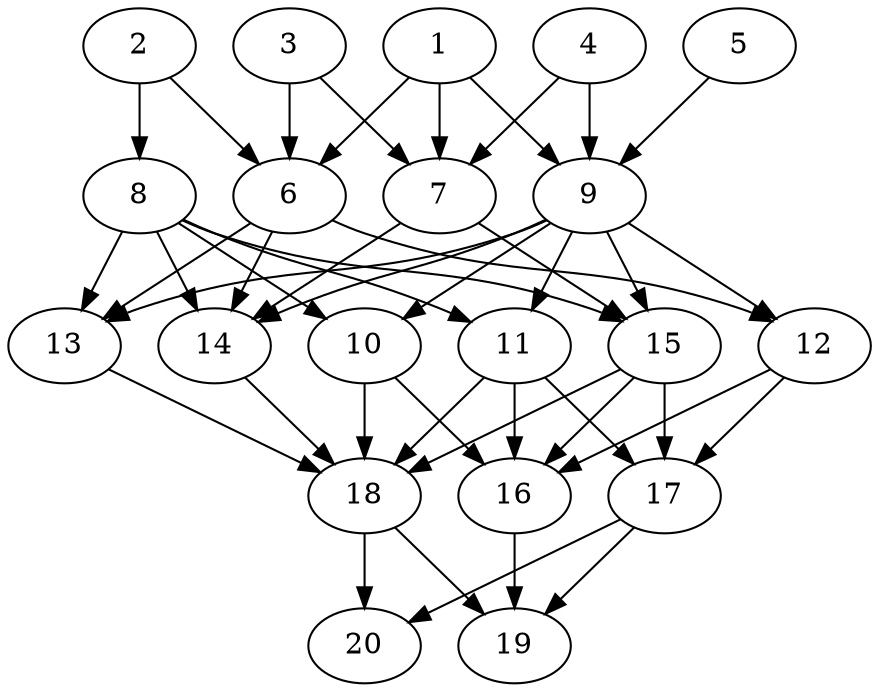 // DAG automatically generated by daggen at Tue Jul 23 14:33:40 2019
// ./daggen --dot -n 20 --ccr 0.5 --fat 0.6 --regular 0.5 --density 0.8 --mindata 5242880 --maxdata 52428800 
digraph G {
  1 [size="82350080", alpha="0.03", expect_size="41175040"] 
  1 -> 6 [size ="41175040"]
  1 -> 7 [size ="41175040"]
  1 -> 9 [size ="41175040"]
  2 [size="24639488", alpha="0.12", expect_size="12319744"] 
  2 -> 6 [size ="12319744"]
  2 -> 8 [size ="12319744"]
  3 [size="75325440", alpha="0.01", expect_size="37662720"] 
  3 -> 6 [size ="37662720"]
  3 -> 7 [size ="37662720"]
  4 [size="45266944", alpha="0.06", expect_size="22633472"] 
  4 -> 7 [size ="22633472"]
  4 -> 9 [size ="22633472"]
  5 [size="15839232", alpha="0.11", expect_size="7919616"] 
  5 -> 9 [size ="7919616"]
  6 [size="89548800", alpha="0.04", expect_size="44774400"] 
  6 -> 12 [size ="44774400"]
  6 -> 13 [size ="44774400"]
  6 -> 14 [size ="44774400"]
  7 [size="57536512", alpha="0.17", expect_size="28768256"] 
  7 -> 14 [size ="28768256"]
  7 -> 15 [size ="28768256"]
  8 [size="22882304", alpha="0.09", expect_size="11441152"] 
  8 -> 10 [size ="11441152"]
  8 -> 11 [size ="11441152"]
  8 -> 13 [size ="11441152"]
  8 -> 14 [size ="11441152"]
  8 -> 15 [size ="11441152"]
  9 [size="67954688", alpha="0.18", expect_size="33977344"] 
  9 -> 10 [size ="33977344"]
  9 -> 11 [size ="33977344"]
  9 -> 12 [size ="33977344"]
  9 -> 13 [size ="33977344"]
  9 -> 14 [size ="33977344"]
  9 -> 15 [size ="33977344"]
  10 [size="90855424", alpha="0.18", expect_size="45427712"] 
  10 -> 16 [size ="45427712"]
  10 -> 18 [size ="45427712"]
  11 [size="47583232", alpha="0.02", expect_size="23791616"] 
  11 -> 16 [size ="23791616"]
  11 -> 17 [size ="23791616"]
  11 -> 18 [size ="23791616"]
  12 [size="62040064", alpha="0.02", expect_size="31020032"] 
  12 -> 16 [size ="31020032"]
  12 -> 17 [size ="31020032"]
  13 [size="25044992", alpha="0.01", expect_size="12522496"] 
  13 -> 18 [size ="12522496"]
  14 [size="31090688", alpha="0.03", expect_size="15545344"] 
  14 -> 18 [size ="15545344"]
  15 [size="58363904", alpha="0.17", expect_size="29181952"] 
  15 -> 16 [size ="29181952"]
  15 -> 17 [size ="29181952"]
  15 -> 18 [size ="29181952"]
  16 [size="14501888", alpha="0.01", expect_size="7250944"] 
  16 -> 19 [size ="7250944"]
  17 [size="31457280", alpha="0.02", expect_size="15728640"] 
  17 -> 19 [size ="15728640"]
  17 -> 20 [size ="15728640"]
  18 [size="17485824", alpha="0.14", expect_size="8742912"] 
  18 -> 19 [size ="8742912"]
  18 -> 20 [size ="8742912"]
  19 [size="61052928", alpha="0.09", expect_size="30526464"] 
  20 [size="50227200", alpha="0.16", expect_size="25113600"] 
}
